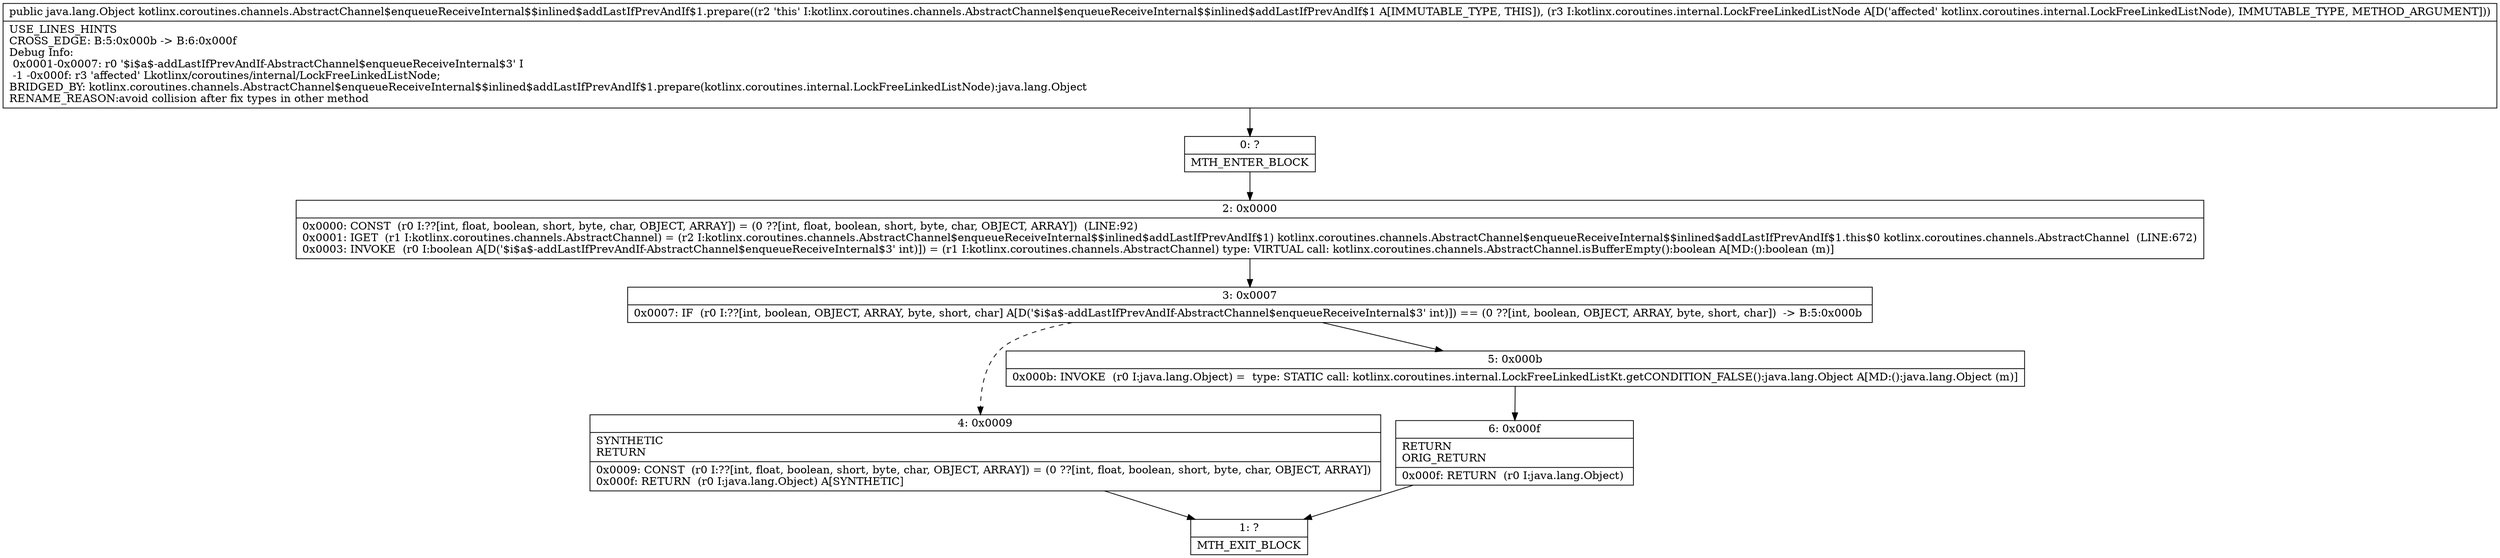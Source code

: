 digraph "CFG forkotlinx.coroutines.channels.AbstractChannel$enqueueReceiveInternal$$inlined$addLastIfPrevAndIf$1.prepare(Lkotlinx\/coroutines\/internal\/LockFreeLinkedListNode;)Ljava\/lang\/Object;" {
Node_0 [shape=record,label="{0\:\ ?|MTH_ENTER_BLOCK\l}"];
Node_2 [shape=record,label="{2\:\ 0x0000|0x0000: CONST  (r0 I:??[int, float, boolean, short, byte, char, OBJECT, ARRAY]) = (0 ??[int, float, boolean, short, byte, char, OBJECT, ARRAY])  (LINE:92)\l0x0001: IGET  (r1 I:kotlinx.coroutines.channels.AbstractChannel) = (r2 I:kotlinx.coroutines.channels.AbstractChannel$enqueueReceiveInternal$$inlined$addLastIfPrevAndIf$1) kotlinx.coroutines.channels.AbstractChannel$enqueueReceiveInternal$$inlined$addLastIfPrevAndIf$1.this$0 kotlinx.coroutines.channels.AbstractChannel  (LINE:672)\l0x0003: INVOKE  (r0 I:boolean A[D('$i$a$\-addLastIfPrevAndIf\-AbstractChannel$enqueueReceiveInternal$3' int)]) = (r1 I:kotlinx.coroutines.channels.AbstractChannel) type: VIRTUAL call: kotlinx.coroutines.channels.AbstractChannel.isBufferEmpty():boolean A[MD:():boolean (m)]\l}"];
Node_3 [shape=record,label="{3\:\ 0x0007|0x0007: IF  (r0 I:??[int, boolean, OBJECT, ARRAY, byte, short, char] A[D('$i$a$\-addLastIfPrevAndIf\-AbstractChannel$enqueueReceiveInternal$3' int)]) == (0 ??[int, boolean, OBJECT, ARRAY, byte, short, char])  \-\> B:5:0x000b \l}"];
Node_4 [shape=record,label="{4\:\ 0x0009|SYNTHETIC\lRETURN\l|0x0009: CONST  (r0 I:??[int, float, boolean, short, byte, char, OBJECT, ARRAY]) = (0 ??[int, float, boolean, short, byte, char, OBJECT, ARRAY]) \l0x000f: RETURN  (r0 I:java.lang.Object) A[SYNTHETIC]\l}"];
Node_1 [shape=record,label="{1\:\ ?|MTH_EXIT_BLOCK\l}"];
Node_5 [shape=record,label="{5\:\ 0x000b|0x000b: INVOKE  (r0 I:java.lang.Object) =  type: STATIC call: kotlinx.coroutines.internal.LockFreeLinkedListKt.getCONDITION_FALSE():java.lang.Object A[MD:():java.lang.Object (m)]\l}"];
Node_6 [shape=record,label="{6\:\ 0x000f|RETURN\lORIG_RETURN\l|0x000f: RETURN  (r0 I:java.lang.Object) \l}"];
MethodNode[shape=record,label="{public java.lang.Object kotlinx.coroutines.channels.AbstractChannel$enqueueReceiveInternal$$inlined$addLastIfPrevAndIf$1.prepare((r2 'this' I:kotlinx.coroutines.channels.AbstractChannel$enqueueReceiveInternal$$inlined$addLastIfPrevAndIf$1 A[IMMUTABLE_TYPE, THIS]), (r3 I:kotlinx.coroutines.internal.LockFreeLinkedListNode A[D('affected' kotlinx.coroutines.internal.LockFreeLinkedListNode), IMMUTABLE_TYPE, METHOD_ARGUMENT]))  | USE_LINES_HINTS\lCROSS_EDGE: B:5:0x000b \-\> B:6:0x000f\lDebug Info:\l  0x0001\-0x0007: r0 '$i$a$\-addLastIfPrevAndIf\-AbstractChannel$enqueueReceiveInternal$3' I\l  \-1 \-0x000f: r3 'affected' Lkotlinx\/coroutines\/internal\/LockFreeLinkedListNode;\lBRIDGED_BY: kotlinx.coroutines.channels.AbstractChannel$enqueueReceiveInternal$$inlined$addLastIfPrevAndIf$1.prepare(kotlinx.coroutines.internal.LockFreeLinkedListNode):java.lang.Object\lRENAME_REASON:avoid collision after fix types in other method\l}"];
MethodNode -> Node_0;Node_0 -> Node_2;
Node_2 -> Node_3;
Node_3 -> Node_4[style=dashed];
Node_3 -> Node_5;
Node_4 -> Node_1;
Node_5 -> Node_6;
Node_6 -> Node_1;
}

